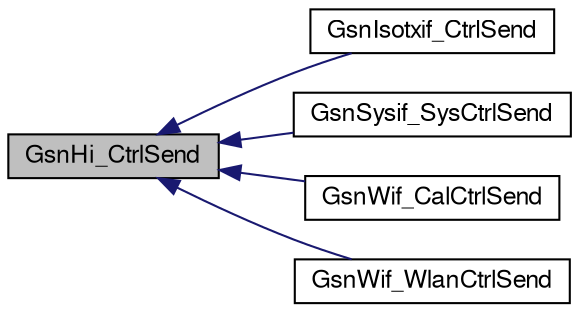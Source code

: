 digraph G
{
  edge [fontname="FreeSans",fontsize="12",labelfontname="FreeSans",labelfontsize="12"];
  node [fontname="FreeSans",fontsize="12",shape=record];
  rankdir=LR;
  Node1 [label="GsnHi_CtrlSend",height=0.2,width=0.4,color="black", fillcolor="grey75", style="filled" fontcolor="black"];
  Node1 -> Node2 [dir=back,color="midnightblue",fontsize="12",style="solid",fontname="FreeSans"];
  Node2 [label="GsnIsotxif_CtrlSend",height=0.2,width=0.4,color="black", fillcolor="white", style="filled",URL="$a00538.html#a579ac891de19798b8228064b9937d9cd"];
  Node1 -> Node3 [dir=back,color="midnightblue",fontsize="12",style="solid",fontname="FreeSans"];
  Node3 [label="GsnSysif_SysCtrlSend",height=0.2,width=0.4,color="black", fillcolor="white", style="filled",URL="$a00618.html#abe7d1a2842fda6d47a1f3b030f498a6b"];
  Node1 -> Node4 [dir=back,color="midnightblue",fontsize="12",style="solid",fontname="FreeSans"];
  Node4 [label="GsnWif_CalCtrlSend",height=0.2,width=0.4,color="black", fillcolor="white", style="filled",URL="$a00627.html#adf5513ce548ac0e71b01b4b0ef3b75ce"];
  Node1 -> Node5 [dir=back,color="midnightblue",fontsize="12",style="solid",fontname="FreeSans"];
  Node5 [label="GsnWif_WlanCtrlSend",height=0.2,width=0.4,color="black", fillcolor="white", style="filled",URL="$a00627.html#a4192624248f21f0d8d02527671c4fb4d"];
}
